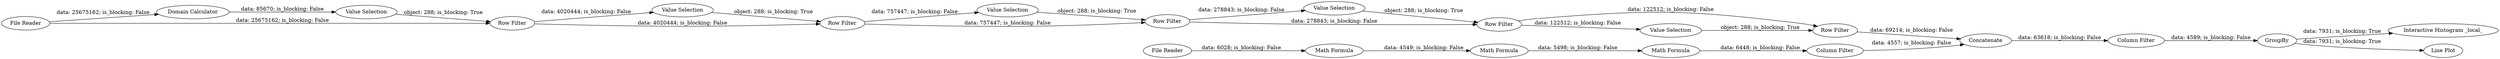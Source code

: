 digraph {
	"-6146440973222863419_26" [label="Math Formula"]
	"-6146440973222863419_11" [label="Domain Calculator"]
	"-6146440973222863419_16" [label="Value Selection"]
	"-6146440973222863419_23" [label="File Reader"]
	"-6146440973222863419_15" [label="Value Selection"]
	"-6146440973222863419_28" [label="Column Filter"]
	"-6146440973222863419_12" [label="Value Selection"]
	"-6146440973222863419_32" [label="Interactive Histogram _local_"]
	"-6146440973222863419_18" [label="Row Filter"]
	"-6146440973222863419_17" [label="Row Filter"]
	"-6146440973222863419_5" [label="File Reader"]
	"-6146440973222863419_2" [label="Row Filter"]
	"-6146440973222863419_25" [label="Math Formula"]
	"-6146440973222863419_13" [label="Row Filter"]
	"-6146440973222863419_27" [label="Math Formula"]
	"-6146440973222863419_9" [label="Value Selection"]
	"-6146440973222863419_29" [label=GroupBy]
	"-6146440973222863419_31" [label="Line Plot"]
	"-6146440973222863419_14" [label="Row Filter"]
	"-6146440973222863419_24" [label=Concatenate]
	"-6146440973222863419_19" [label="Value Selection"]
	"-6146440973222863419_30" [label="Column Filter"]
	"-6146440973222863419_28" -> "-6146440973222863419_24" [label="data: 4557; is_blocking: False"]
	"-6146440973222863419_12" -> "-6146440973222863419_13" [label="object: 288; is_blocking: True"]
	"-6146440973222863419_2" -> "-6146440973222863419_12" [label="data: 4020444; is_blocking: False"]
	"-6146440973222863419_23" -> "-6146440973222863419_25" [label="data: 6028; is_blocking: False"]
	"-6146440973222863419_14" -> "-6146440973222863419_17" [label="data: 278843; is_blocking: False"]
	"-6146440973222863419_11" -> "-6146440973222863419_9" [label="data: 85670; is_blocking: False"]
	"-6146440973222863419_17" -> "-6146440973222863419_18" [label="data: 122512; is_blocking: False"]
	"-6146440973222863419_5" -> "-6146440973222863419_11" [label="data: 25675162; is_blocking: False"]
	"-6146440973222863419_13" -> "-6146440973222863419_14" [label="data: 757447; is_blocking: False"]
	"-6146440973222863419_14" -> "-6146440973222863419_16" [label="data: 278843; is_blocking: False"]
	"-6146440973222863419_15" -> "-6146440973222863419_14" [label="object: 288; is_blocking: True"]
	"-6146440973222863419_18" -> "-6146440973222863419_24" [label="data: 69214; is_blocking: False"]
	"-6146440973222863419_16" -> "-6146440973222863419_17" [label="object: 288; is_blocking: True"]
	"-6146440973222863419_25" -> "-6146440973222863419_26" [label="data: 4549; is_blocking: False"]
	"-6146440973222863419_27" -> "-6146440973222863419_28" [label="data: 6448; is_blocking: False"]
	"-6146440973222863419_29" -> "-6146440973222863419_31" [label="data: 7931; is_blocking: True"]
	"-6146440973222863419_19" -> "-6146440973222863419_18" [label="object: 288; is_blocking: True"]
	"-6146440973222863419_5" -> "-6146440973222863419_2" [label="data: 25675162; is_blocking: False"]
	"-6146440973222863419_13" -> "-6146440973222863419_15" [label="data: 757447; is_blocking: False"]
	"-6146440973222863419_2" -> "-6146440973222863419_13" [label="data: 4020444; is_blocking: False"]
	"-6146440973222863419_24" -> "-6146440973222863419_30" [label="data: 63618; is_blocking: False"]
	"-6146440973222863419_26" -> "-6146440973222863419_27" [label="data: 5498; is_blocking: False"]
	"-6146440973222863419_29" -> "-6146440973222863419_32" [label="data: 7931; is_blocking: True"]
	"-6146440973222863419_17" -> "-6146440973222863419_19" [label="data: 122512; is_blocking: False"]
	"-6146440973222863419_30" -> "-6146440973222863419_29" [label="data: 4589; is_blocking: False"]
	"-6146440973222863419_9" -> "-6146440973222863419_2" [label="object: 288; is_blocking: True"]
	rankdir=LR
}
